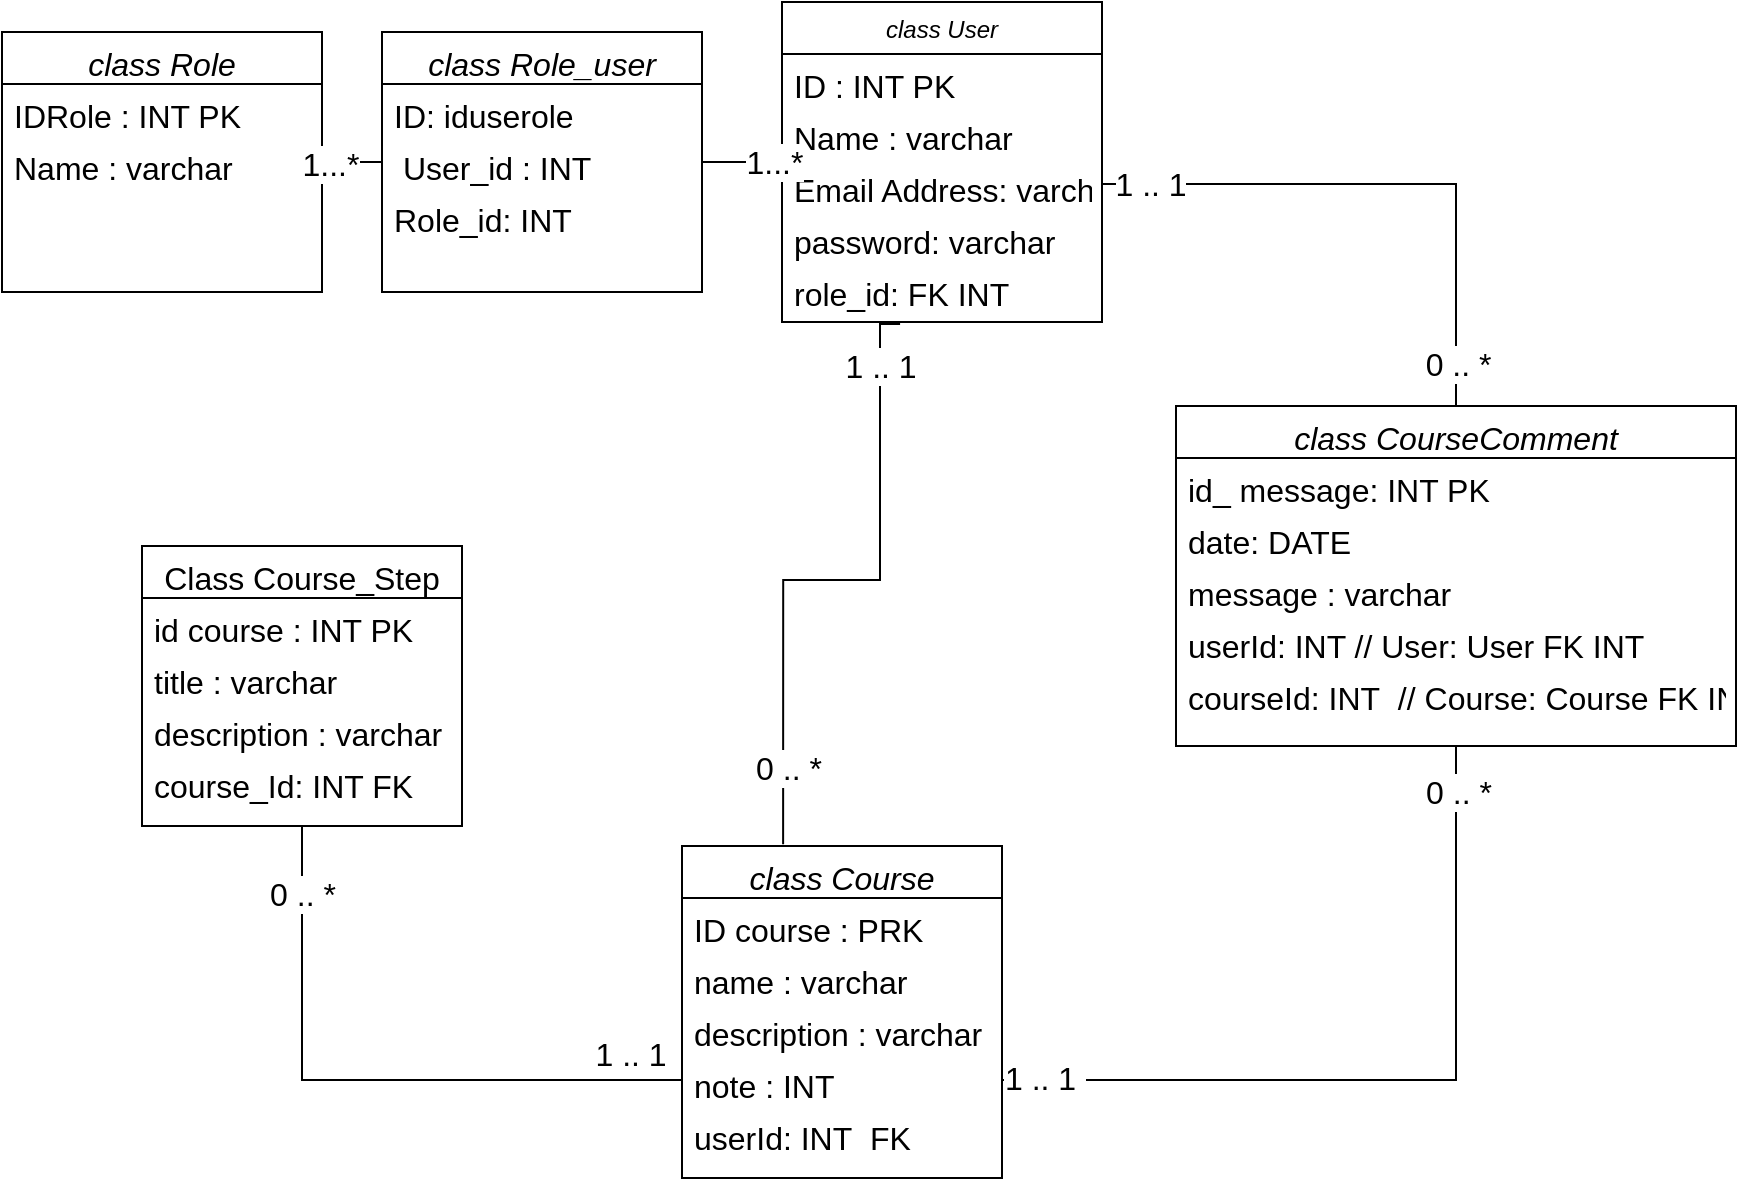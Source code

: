 <mxfile version="14.9.6" type="device" pages="3"><diagram id="C5RBs43oDa-KdzZeNtuy" name="Page-1"><mxGraphModel dx="1773" dy="725" grid="1" gridSize="10" guides="1" tooltips="1" connect="1" arrows="1" fold="1" page="1" pageScale="1" pageWidth="827" pageHeight="1169" math="0" shadow="0"><root><mxCell id="WIyWlLk6GJQsqaUBKTNV-0"/><mxCell id="WIyWlLk6GJQsqaUBKTNV-1" parent="WIyWlLk6GJQsqaUBKTNV-0"/><mxCell id="FcLEJP8AU1w9yiiZ9Jej-0" value="class User" style="swimlane;fontStyle=2;align=center;verticalAlign=top;childLayout=stackLayout;horizontal=1;startSize=26;horizontalStack=0;resizeParent=1;resizeLast=0;collapsible=1;marginBottom=0;rounded=0;shadow=0;strokeWidth=1;" parent="WIyWlLk6GJQsqaUBKTNV-1" vertex="1"><mxGeometry x="350" y="8" width="160" height="160" as="geometry"><mxRectangle x="230" y="20" width="160" height="26" as="alternateBounds"/></mxGeometry></mxCell><mxCell id="FcLEJP8AU1w9yiiZ9Jej-1" value="ID : INT PK" style="text;align=left;verticalAlign=top;spacingLeft=4;spacingRight=4;overflow=hidden;rotatable=0;points=[[0,0.5],[1,0.5]];portConstraint=eastwest;fontSize=16;" parent="FcLEJP8AU1w9yiiZ9Jej-0" vertex="1"><mxGeometry y="26" width="160" height="26" as="geometry"/></mxCell><mxCell id="FcLEJP8AU1w9yiiZ9Jej-2" value="Name : varchar" style="text;align=left;verticalAlign=top;spacingLeft=4;spacingRight=4;overflow=hidden;rotatable=0;points=[[0,0.5],[1,0.5]];portConstraint=eastwest;fontSize=16;" parent="FcLEJP8AU1w9yiiZ9Jej-0" vertex="1"><mxGeometry y="52" width="160" height="26" as="geometry"/></mxCell><mxCell id="FcLEJP8AU1w9yiiZ9Jej-3" value="Email Address: varchar" style="text;align=left;verticalAlign=top;spacingLeft=4;spacingRight=4;overflow=hidden;rotatable=0;points=[[0,0.5],[1,0.5]];portConstraint=eastwest;rounded=0;shadow=0;html=0;fontSize=16;" parent="FcLEJP8AU1w9yiiZ9Jej-0" vertex="1"><mxGeometry y="78" width="160" height="26" as="geometry"/></mxCell><mxCell id="FcLEJP8AU1w9yiiZ9Jej-4" value="password: varchar" style="text;align=left;verticalAlign=top;spacingLeft=4;spacingRight=4;overflow=hidden;rotatable=0;points=[[0,0.5],[1,0.5]];portConstraint=eastwest;rounded=0;shadow=0;html=0;fontSize=16;" parent="FcLEJP8AU1w9yiiZ9Jej-0" vertex="1"><mxGeometry y="104" width="160" height="26" as="geometry"/></mxCell><mxCell id="AuFMg980rb14vYSor8qA-10" value="role_id: FK INT" style="text;align=left;verticalAlign=top;spacingLeft=4;spacingRight=4;overflow=hidden;rotatable=0;points=[[0,0.5],[1,0.5]];portConstraint=eastwest;rounded=0;shadow=0;html=0;fontSize=16;" parent="FcLEJP8AU1w9yiiZ9Jej-0" vertex="1"><mxGeometry y="130" width="160" height="26" as="geometry"/></mxCell><mxCell id="FcLEJP8AU1w9yiiZ9Jej-14" value="class Course" style="swimlane;fontStyle=2;align=center;verticalAlign=top;childLayout=stackLayout;horizontal=1;startSize=26;horizontalStack=0;resizeParent=1;resizeLast=0;collapsible=1;marginBottom=0;rounded=0;shadow=0;strokeWidth=1;fontSize=16;" parent="WIyWlLk6GJQsqaUBKTNV-1" vertex="1"><mxGeometry x="300" y="430" width="160" height="166" as="geometry"><mxRectangle x="230" y="140" width="160" height="26" as="alternateBounds"/></mxGeometry></mxCell><mxCell id="FcLEJP8AU1w9yiiZ9Jej-15" value="ID course : PRK" style="text;align=left;verticalAlign=top;spacingLeft=4;spacingRight=4;overflow=hidden;rotatable=0;points=[[0,0.5],[1,0.5]];portConstraint=eastwest;fontSize=16;" parent="FcLEJP8AU1w9yiiZ9Jej-14" vertex="1"><mxGeometry y="26" width="160" height="26" as="geometry"/></mxCell><mxCell id="FcLEJP8AU1w9yiiZ9Jej-16" value="name : varchar" style="text;align=left;verticalAlign=top;spacingLeft=4;spacingRight=4;overflow=hidden;rotatable=0;points=[[0,0.5],[1,0.5]];portConstraint=eastwest;rounded=0;shadow=0;html=0;fontSize=16;" parent="FcLEJP8AU1w9yiiZ9Jej-14" vertex="1"><mxGeometry y="52" width="160" height="26" as="geometry"/></mxCell><mxCell id="FcLEJP8AU1w9yiiZ9Jej-17" value="description : varchar" style="text;align=left;verticalAlign=top;spacingLeft=4;spacingRight=4;overflow=hidden;rotatable=0;points=[[0,0.5],[1,0.5]];portConstraint=eastwest;rounded=0;shadow=0;html=0;fontSize=16;" parent="FcLEJP8AU1w9yiiZ9Jej-14" vertex="1"><mxGeometry y="78" width="160" height="26" as="geometry"/></mxCell><mxCell id="FcLEJP8AU1w9yiiZ9Jej-18" value="note : INT" style="text;align=left;verticalAlign=top;spacingLeft=4;spacingRight=4;overflow=hidden;rotatable=0;points=[[0,0.5],[1,0.5]];portConstraint=eastwest;rounded=0;shadow=0;html=0;fontSize=16;" parent="FcLEJP8AU1w9yiiZ9Jej-14" vertex="1"><mxGeometry y="104" width="160" height="26" as="geometry"/></mxCell><mxCell id="FcLEJP8AU1w9yiiZ9Jej-19" value="userId: INT  FK" style="text;align=left;verticalAlign=top;spacingLeft=4;spacingRight=4;overflow=hidden;rotatable=0;points=[[0,0.5],[1,0.5]];portConstraint=eastwest;rounded=0;shadow=0;html=0;fontSize=16;" parent="FcLEJP8AU1w9yiiZ9Jej-14" vertex="1"><mxGeometry y="130" width="160" height="26" as="geometry"/></mxCell><mxCell id="FcLEJP8AU1w9yiiZ9Jej-103" style="edgeStyle=orthogonalEdgeStyle;rounded=0;orthogonalLoop=1;jettySize=auto;html=1;entryX=1;entryY=0.5;entryDx=0;entryDy=0;endArrow=none;endFill=0;fontSize=16;" parent="WIyWlLk6GJQsqaUBKTNV-1" source="FcLEJP8AU1w9yiiZ9Jej-25" target="FcLEJP8AU1w9yiiZ9Jej-18" edge="1"><mxGeometry relative="1" as="geometry"/></mxCell><mxCell id="FcLEJP8AU1w9yiiZ9Jej-107" value="0 .. *" style="edgeLabel;html=1;align=center;verticalAlign=middle;resizable=0;points=[];fontSize=16;" parent="FcLEJP8AU1w9yiiZ9Jej-103" vertex="1" connectable="0"><mxGeometry x="-0.885" y="1" relative="1" as="geometry"><mxPoint as="offset"/></mxGeometry></mxCell><mxCell id="FcLEJP8AU1w9yiiZ9Jej-108" value="1 .. 1&amp;nbsp;" style="edgeLabel;html=1;align=center;verticalAlign=middle;resizable=0;points=[];fontSize=16;" parent="FcLEJP8AU1w9yiiZ9Jej-103" vertex="1" connectable="0"><mxGeometry x="0.894" y="-1" relative="1" as="geometry"><mxPoint as="offset"/></mxGeometry></mxCell><mxCell id="FcLEJP8AU1w9yiiZ9Jej-25" value="class CourseComment" style="swimlane;fontStyle=2;align=center;verticalAlign=top;childLayout=stackLayout;horizontal=1;startSize=26;horizontalStack=0;resizeParent=1;resizeLast=0;collapsible=1;marginBottom=0;rounded=0;shadow=0;strokeWidth=1;fontSize=16;" parent="WIyWlLk6GJQsqaUBKTNV-1" vertex="1"><mxGeometry x="547" y="210" width="280" height="170" as="geometry"><mxRectangle x="480" y="114" width="160" height="26" as="alternateBounds"/></mxGeometry></mxCell><mxCell id="FcLEJP8AU1w9yiiZ9Jej-26" value="id_ message: INT PK" style="text;align=left;verticalAlign=top;spacingLeft=4;spacingRight=4;overflow=hidden;rotatable=0;points=[[0,0.5],[1,0.5]];portConstraint=eastwest;fontSize=16;" parent="FcLEJP8AU1w9yiiZ9Jej-25" vertex="1"><mxGeometry y="26" width="280" height="26" as="geometry"/></mxCell><mxCell id="FcLEJP8AU1w9yiiZ9Jej-27" value="date: DATE" style="text;align=left;verticalAlign=top;spacingLeft=4;spacingRight=4;overflow=hidden;rotatable=0;points=[[0,0.5],[1,0.5]];portConstraint=eastwest;rounded=0;shadow=0;html=0;fontSize=16;" parent="FcLEJP8AU1w9yiiZ9Jej-25" vertex="1"><mxGeometry y="52" width="280" height="26" as="geometry"/></mxCell><mxCell id="FcLEJP8AU1w9yiiZ9Jej-28" value="message : varchar" style="text;align=left;verticalAlign=top;spacingLeft=4;spacingRight=4;overflow=hidden;rotatable=0;points=[[0,0.5],[1,0.5]];portConstraint=eastwest;rounded=0;shadow=0;html=0;fontSize=16;" parent="FcLEJP8AU1w9yiiZ9Jej-25" vertex="1"><mxGeometry y="78" width="280" height="26" as="geometry"/></mxCell><mxCell id="FcLEJP8AU1w9yiiZ9Jej-29" value="userId: INT // User: User FK INT" style="text;align=left;verticalAlign=top;spacingLeft=4;spacingRight=4;overflow=hidden;rotatable=0;points=[[0,0.5],[1,0.5]];portConstraint=eastwest;rounded=0;shadow=0;html=0;fontSize=16;" parent="FcLEJP8AU1w9yiiZ9Jej-25" vertex="1"><mxGeometry y="104" width="280" height="26" as="geometry"/></mxCell><mxCell id="FcLEJP8AU1w9yiiZ9Jej-30" value="courseId: INT  // Course: Course FK INT" style="text;align=left;verticalAlign=top;spacingLeft=4;spacingRight=4;overflow=hidden;rotatable=0;points=[[0,0.5],[1,0.5]];portConstraint=eastwest;rounded=0;shadow=0;html=0;fontSize=16;" parent="FcLEJP8AU1w9yiiZ9Jej-25" vertex="1"><mxGeometry y="130" width="280" height="26" as="geometry"/></mxCell><mxCell id="FcLEJP8AU1w9yiiZ9Jej-92" style="edgeStyle=orthogonalEdgeStyle;rounded=0;orthogonalLoop=1;jettySize=auto;html=1;endArrow=none;endFill=0;fontSize=16;" parent="WIyWlLk6GJQsqaUBKTNV-1" source="FcLEJP8AU1w9yiiZ9Jej-34" target="FcLEJP8AU1w9yiiZ9Jej-18" edge="1"><mxGeometry relative="1" as="geometry"/></mxCell><mxCell id="FcLEJP8AU1w9yiiZ9Jej-93" value="1 .. 1" style="edgeLabel;html=1;align=center;verticalAlign=middle;resizable=0;points=[];fontSize=16;" parent="FcLEJP8AU1w9yiiZ9Jej-92" vertex="1" connectable="0"><mxGeometry x="0.833" y="2" relative="1" as="geometry"><mxPoint y="-11" as="offset"/></mxGeometry></mxCell><mxCell id="FcLEJP8AU1w9yiiZ9Jej-94" value="0 .. *" style="edgeLabel;html=1;align=center;verticalAlign=middle;resizable=0;points=[];fontSize=16;" parent="FcLEJP8AU1w9yiiZ9Jej-92" vertex="1" connectable="0"><mxGeometry x="-0.565" relative="1" as="geometry"><mxPoint y="-35" as="offset"/></mxGeometry></mxCell><mxCell id="FcLEJP8AU1w9yiiZ9Jej-34" value="Class Course_Step" style="swimlane;fontStyle=0;align=center;verticalAlign=top;childLayout=stackLayout;horizontal=1;startSize=26;horizontalStack=0;resizeParent=1;resizeLast=0;collapsible=1;marginBottom=0;rounded=0;shadow=0;strokeWidth=1;fontSize=16;" parent="WIyWlLk6GJQsqaUBKTNV-1" vertex="1"><mxGeometry x="30" y="280" width="160" height="140" as="geometry"><mxRectangle x="40" y="140" width="170" height="26" as="alternateBounds"/></mxGeometry></mxCell><mxCell id="FcLEJP8AU1w9yiiZ9Jej-35" value="id course : INT PK" style="text;align=left;verticalAlign=top;spacingLeft=4;spacingRight=4;overflow=hidden;rotatable=0;points=[[0,0.5],[1,0.5]];portConstraint=eastwest;fontSize=16;" parent="FcLEJP8AU1w9yiiZ9Jej-34" vertex="1"><mxGeometry y="26" width="160" height="26" as="geometry"/></mxCell><mxCell id="FcLEJP8AU1w9yiiZ9Jej-36" value="title : varchar" style="text;align=left;verticalAlign=top;spacingLeft=4;spacingRight=4;overflow=hidden;rotatable=0;points=[[0,0.5],[1,0.5]];portConstraint=eastwest;fontSize=16;" parent="FcLEJP8AU1w9yiiZ9Jej-34" vertex="1"><mxGeometry y="52" width="160" height="26" as="geometry"/></mxCell><mxCell id="FcLEJP8AU1w9yiiZ9Jej-37" value="description : varchar" style="text;align=left;verticalAlign=top;spacingLeft=4;spacingRight=4;overflow=hidden;rotatable=0;points=[[0,0.5],[1,0.5]];portConstraint=eastwest;fontSize=16;" parent="FcLEJP8AU1w9yiiZ9Jej-34" vertex="1"><mxGeometry y="78" width="160" height="26" as="geometry"/></mxCell><mxCell id="FcLEJP8AU1w9yiiZ9Jej-38" value="course_Id: INT FK" style="text;align=left;verticalAlign=top;spacingLeft=4;spacingRight=4;overflow=hidden;rotatable=0;points=[[0,0.5],[1,0.5]];portConstraint=eastwest;fontSize=16;" parent="FcLEJP8AU1w9yiiZ9Jej-34" vertex="1"><mxGeometry y="104" width="160" height="26" as="geometry"/></mxCell><mxCell id="FcLEJP8AU1w9yiiZ9Jej-98" style="edgeStyle=orthogonalEdgeStyle;rounded=0;orthogonalLoop=1;jettySize=auto;html=1;entryX=0.316;entryY=-0.005;entryDx=0;entryDy=0;entryPerimeter=0;endArrow=none;endFill=0;fontSize=16;exitX=0.369;exitY=1.192;exitDx=0;exitDy=0;exitPerimeter=0;" parent="WIyWlLk6GJQsqaUBKTNV-1" target="FcLEJP8AU1w9yiiZ9Jej-14" edge="1" source="AuFMg980rb14vYSor8qA-10"><mxGeometry relative="1" as="geometry"><mxPoint x="351" y="180" as="sourcePoint"/><Array as="points"><mxPoint x="399" y="297"/><mxPoint x="351" y="297"/></Array></mxGeometry></mxCell><mxCell id="FcLEJP8AU1w9yiiZ9Jej-99" value="0 .. *" style="edgeLabel;html=1;align=center;verticalAlign=middle;resizable=0;points=[];fontSize=16;" parent="FcLEJP8AU1w9yiiZ9Jej-98" vertex="1" connectable="0"><mxGeometry x="0.757" y="2" relative="1" as="geometry"><mxPoint as="offset"/></mxGeometry></mxCell><mxCell id="FcLEJP8AU1w9yiiZ9Jej-100" value="1 .. 1" style="edgeLabel;html=1;align=center;verticalAlign=middle;resizable=0;points=[];fontSize=16;" parent="FcLEJP8AU1w9yiiZ9Jej-98" vertex="1" connectable="0"><mxGeometry x="-0.804" relative="1" as="geometry"><mxPoint as="offset"/></mxGeometry></mxCell><mxCell id="FcLEJP8AU1w9yiiZ9Jej-102" style="edgeStyle=orthogonalEdgeStyle;rounded=0;orthogonalLoop=1;jettySize=auto;html=1;entryX=0.5;entryY=0;entryDx=0;entryDy=0;endArrow=none;endFill=0;fontSize=16;" parent="WIyWlLk6GJQsqaUBKTNV-1" source="FcLEJP8AU1w9yiiZ9Jej-3" target="FcLEJP8AU1w9yiiZ9Jej-25" edge="1"><mxGeometry relative="1" as="geometry"/></mxCell><mxCell id="FcLEJP8AU1w9yiiZ9Jej-105" value="0 .. *&amp;nbsp;" style="edgeLabel;html=1;align=center;verticalAlign=middle;resizable=0;points=[];fontSize=16;" parent="FcLEJP8AU1w9yiiZ9Jej-102" vertex="1" connectable="0"><mxGeometry x="0.855" y="3" relative="1" as="geometry"><mxPoint as="offset"/></mxGeometry></mxCell><mxCell id="FcLEJP8AU1w9yiiZ9Jej-106" value="1 .. 1" style="edgeLabel;html=1;align=center;verticalAlign=middle;resizable=0;points=[];fontSize=16;" parent="FcLEJP8AU1w9yiiZ9Jej-102" vertex="1" connectable="0"><mxGeometry x="-0.833" relative="1" as="geometry"><mxPoint as="offset"/></mxGeometry></mxCell><mxCell id="AuFMg980rb14vYSor8qA-0" value="class Role" style="swimlane;fontStyle=2;align=center;verticalAlign=top;childLayout=stackLayout;horizontal=1;startSize=26;horizontalStack=0;resizeParent=1;resizeLast=0;collapsible=1;marginBottom=0;rounded=0;shadow=0;strokeWidth=1;fontSize=16;" parent="WIyWlLk6GJQsqaUBKTNV-1" vertex="1"><mxGeometry x="-40" y="23" width="160" height="130" as="geometry"><mxRectangle x="230" y="20" width="160" height="26" as="alternateBounds"/></mxGeometry></mxCell><mxCell id="AuFMg980rb14vYSor8qA-1" value="IDRole : INT PK" style="text;align=left;verticalAlign=top;spacingLeft=4;spacingRight=4;overflow=hidden;rotatable=0;points=[[0,0.5],[1,0.5]];portConstraint=eastwest;fontSize=16;" parent="AuFMg980rb14vYSor8qA-0" vertex="1"><mxGeometry y="26" width="160" height="26" as="geometry"/></mxCell><mxCell id="AuFMg980rb14vYSor8qA-2" value="Name : varchar" style="text;align=left;verticalAlign=top;spacingLeft=4;spacingRight=4;overflow=hidden;rotatable=0;points=[[0,0.5],[1,0.5]];portConstraint=eastwest;fontSize=16;" parent="AuFMg980rb14vYSor8qA-0" vertex="1"><mxGeometry y="52" width="160" height="26" as="geometry"/></mxCell><mxCell id="AuFMg980rb14vYSor8qA-6" style="edgeStyle=orthogonalEdgeStyle;rounded=0;orthogonalLoop=1;jettySize=auto;html=1;endArrow=none;endFill=0;fontSize=16;startArrow=none;" parent="WIyWlLk6GJQsqaUBKTNV-1" source="TrhzUsFclsj8kKJsgV1n-7" target="FcLEJP8AU1w9yiiZ9Jej-0" edge="1"><mxGeometry relative="1" as="geometry"/></mxCell><mxCell id="AuFMg980rb14vYSor8qA-8" value="1...*" style="edgeLabel;html=1;align=center;verticalAlign=middle;resizable=0;points=[];fontSize=16;" parent="AuFMg980rb14vYSor8qA-6" vertex="1" connectable="0"><mxGeometry x="0.789" relative="1" as="geometry"><mxPoint as="offset"/></mxGeometry></mxCell><mxCell id="TrhzUsFclsj8kKJsgV1n-7" value="class Role_user" style="swimlane;fontStyle=2;align=center;verticalAlign=top;childLayout=stackLayout;horizontal=1;startSize=26;horizontalStack=0;resizeParent=1;resizeLast=0;collapsible=1;marginBottom=0;rounded=0;shadow=0;strokeWidth=1;fontSize=16;" vertex="1" parent="WIyWlLk6GJQsqaUBKTNV-1"><mxGeometry x="150" y="23" width="160" height="130" as="geometry"><mxRectangle x="230" y="20" width="160" height="26" as="alternateBounds"/></mxGeometry></mxCell><mxCell id="TrhzUsFclsj8kKJsgV1n-8" value="ID: iduserole" style="text;align=left;verticalAlign=top;spacingLeft=4;spacingRight=4;overflow=hidden;rotatable=0;points=[[0,0.5],[1,0.5]];portConstraint=eastwest;fontSize=16;" vertex="1" parent="TrhzUsFclsj8kKJsgV1n-7"><mxGeometry y="26" width="160" height="26" as="geometry"/></mxCell><mxCell id="TrhzUsFclsj8kKJsgV1n-9" value=" User_id : INT" style="text;align=left;verticalAlign=top;spacingLeft=4;spacingRight=4;overflow=hidden;rotatable=0;points=[[0,0.5],[1,0.5]];portConstraint=eastwest;fontSize=16;" vertex="1" parent="TrhzUsFclsj8kKJsgV1n-7"><mxGeometry y="52" width="160" height="26" as="geometry"/></mxCell><mxCell id="TrhzUsFclsj8kKJsgV1n-15" value="Role_id: INT" style="text;align=left;verticalAlign=top;spacingLeft=4;spacingRight=4;overflow=hidden;rotatable=0;points=[[0,0.5],[1,0.5]];portConstraint=eastwest;fontSize=16;" vertex="1" parent="TrhzUsFclsj8kKJsgV1n-7"><mxGeometry y="78" width="160" height="26" as="geometry"/></mxCell><mxCell id="TrhzUsFclsj8kKJsgV1n-10" value="" style="edgeStyle=orthogonalEdgeStyle;rounded=0;orthogonalLoop=1;jettySize=auto;html=1;endArrow=none;endFill=0;fontSize=16;" edge="1" parent="WIyWlLk6GJQsqaUBKTNV-1" source="AuFMg980rb14vYSor8qA-2" target="TrhzUsFclsj8kKJsgV1n-7"><mxGeometry relative="1" as="geometry"><mxPoint x="130" y="155" as="sourcePoint"/><mxPoint x="350" y="88" as="targetPoint"/></mxGeometry></mxCell><mxCell id="TrhzUsFclsj8kKJsgV1n-11" value="1...*" style="edgeLabel;html=1;align=center;verticalAlign=middle;resizable=0;points=[];fontSize=16;" vertex="1" connectable="0" parent="TrhzUsFclsj8kKJsgV1n-10"><mxGeometry x="-0.868" y="-1" relative="1" as="geometry"><mxPoint as="offset"/></mxGeometry></mxCell></root></mxGraphModel></diagram><diagram id="5RlmnDWkPey_cwi4XQJu" name="Page-2"><mxGraphModel dx="889" dy="672" grid="1" gridSize="10" guides="1" tooltips="1" connect="1" arrows="1" fold="1" page="1" pageScale="1" pageWidth="827" pageHeight="1169" math="0" shadow="0"><root><mxCell id="_djsqt03WbpICZderZeI-0"/><mxCell id="_djsqt03WbpICZderZeI-1" parent="_djsqt03WbpICZderZeI-0"/><mxCell id="HTob6B8DQR0Rvajyl80q-79" value="" style="rounded=0;whiteSpace=wrap;html=1;labelBackgroundColor=none;fontSize=15;strokeColor=#10739e;opacity=30;fillColor=#3399FF;" parent="_djsqt03WbpICZderZeI-1" vertex="1"><mxGeometry x="240" y="163.97" width="480" height="155" as="geometry"/></mxCell><mxCell id="HTob6B8DQR0Rvajyl80q-84" value="" style="rounded=0;whiteSpace=wrap;html=1;labelBackgroundColor=none;fontSize=20;strokeColor=#0e8088;fillColor=#b0e3e6;opacity=20;align=left;" parent="_djsqt03WbpICZderZeI-1" vertex="1"><mxGeometry x="120" y="80" width="680" height="480" as="geometry"/></mxCell><mxCell id="HTob6B8DQR0Rvajyl80q-74" style="edgeStyle=orthogonalEdgeStyle;rounded=0;orthogonalLoop=1;jettySize=auto;html=1;fontSize=15;fontColor=none;endArrow=classic;endFill=1;strokeColor=#007FFF;" parent="_djsqt03WbpICZderZeI-1" source="_djsqt03WbpICZderZeI-2" edge="1"><mxGeometry relative="1" as="geometry"><mxPoint x="320" y="195" as="targetPoint"/></mxGeometry></mxCell><mxCell id="_djsqt03WbpICZderZeI-2" value="" style="verticalLabelPosition=bottom;html=1;verticalAlign=top;align=center;strokeColor=none;fillColor=#00BEF2;shape=mxgraph.azure.database;fontSize=15;" parent="_djsqt03WbpICZderZeI-1" vertex="1"><mxGeometry x="630" y="170" width="37.5" height="50" as="geometry"/></mxCell><mxCell id="HTob6B8DQR0Rvajyl80q-56" style="edgeStyle=orthogonalEdgeStyle;rounded=0;orthogonalLoop=1;jettySize=auto;html=1;entryX=-0.053;entryY=0.7;entryDx=0;entryDy=0;entryPerimeter=0;fontSize=15;fontColor=none;endArrow=classic;endFill=1;strokeColor=#007FFF;" parent="_djsqt03WbpICZderZeI-1" source="_djsqt03WbpICZderZeI-3" target="_djsqt03WbpICZderZeI-2" edge="1"><mxGeometry relative="1" as="geometry"/></mxCell><mxCell id="_djsqt03WbpICZderZeI-3" value="" style="aspect=fixed;html=1;points=[];align=center;image;fontSize=15;image=img/lib/azure2/iot/Function_Apps.svg;labelBackgroundColor=none;" parent="_djsqt03WbpICZderZeI-1" vertex="1"><mxGeometry x="255.84" y="180" width="58.33" height="51.47" as="geometry"/></mxCell><mxCell id="_djsqt03WbpICZderZeI-4" value="Function app(back)" style="text;html=1;align=center;verticalAlign=middle;resizable=0;points=[];autosize=1;strokeColor=none;fontSize=15;" parent="_djsqt03WbpICZderZeI-1" vertex="1"><mxGeometry x="230" y="231.47" width="140" height="20" as="geometry"/></mxCell><mxCell id="HTob6B8DQR0Rvajyl80q-76" style="edgeStyle=orthogonalEdgeStyle;rounded=0;orthogonalLoop=1;jettySize=auto;html=1;fontSize=15;fontColor=none;endArrow=classic;endFill=1;strokeColor=#007FFF;" parent="_djsqt03WbpICZderZeI-1" source="uXmewzkQZguiKV2-EA7y-0" edge="1"><mxGeometry relative="1" as="geometry"><mxPoint x="640" y="400" as="targetPoint"/><Array as="points"><mxPoint x="630" y="400"/></Array></mxGeometry></mxCell><mxCell id="uXmewzkQZguiKV2-EA7y-0" value="" style="aspect=fixed;html=1;points=[];align=center;image;fontSize=15;image=img/lib/azure2/networking/CDN_Profiles.svg;" parent="_djsqt03WbpICZderZeI-1" vertex="1"><mxGeometry x="255.84" y="390" width="68" height="40" as="geometry"/></mxCell><mxCell id="uXmewzkQZguiKV2-EA7y-7" value="&lt;span style=&quot;font-size: 15px;&quot;&gt;web Browser&lt;/span&gt;" style="text;html=1;align=center;verticalAlign=middle;resizable=0;points=[];autosize=1;strokeColor=none;fontSize=15;" parent="_djsqt03WbpICZderZeI-1" vertex="1"><mxGeometry x="11.0" y="330" width="100" height="20" as="geometry"/></mxCell><mxCell id="HTob6B8DQR0Rvajyl80q-81" style="edgeStyle=orthogonalEdgeStyle;rounded=0;orthogonalLoop=1;jettySize=auto;html=1;fontSize=15;fontColor=none;endArrow=classic;endFill=1;strokeColor=#007FFF;" parent="_djsqt03WbpICZderZeI-1" source="uXmewzkQZguiKV2-EA7y-11" edge="1"><mxGeometry relative="1" as="geometry"><mxPoint x="330" y="412.5" as="targetPoint"/></mxGeometry></mxCell><mxCell id="uXmewzkQZguiKV2-EA7y-11" value="" style="verticalLabelPosition=bottom;html=1;verticalAlign=top;align=center;strokeColor=none;fillColor=#00BEF2;shape=mxgraph.azure.storage_blob;fontSize=15;" parent="_djsqt03WbpICZderZeI-1" vertex="1"><mxGeometry x="640" y="390" width="50" height="45" as="geometry"/></mxCell><mxCell id="uXmewzkQZguiKV2-EA7y-12" value="&lt;font style=&quot;font-size: 15px;&quot;&gt;Blob Storage&lt;/font&gt;" style="text;html=1;align=center;verticalAlign=middle;resizable=0;points=[];autosize=1;strokeColor=none;fontSize=15;rotation=0;" parent="_djsqt03WbpICZderZeI-1" vertex="1"><mxGeometry x="608.75" y="450" width="100" height="20" as="geometry"/></mxCell><mxCell id="HTob6B8DQR0Rvajyl80q-1" value="Serverless&lt;br style=&quot;font-size: 22px;&quot;&gt;" style="text;html=1;align=center;verticalAlign=middle;resizable=0;points=[];autosize=1;strokeColor=none;fontSize=22;" parent="_djsqt03WbpICZderZeI-1" vertex="1"><mxGeometry x="390" y="30" width="120" height="30" as="geometry"/></mxCell><mxCell id="HTob6B8DQR0Rvajyl80q-73" style="edgeStyle=orthogonalEdgeStyle;rounded=0;orthogonalLoop=1;jettySize=auto;html=1;entryX=0;entryY=0.5;entryDx=0;entryDy=0;entryPerimeter=0;fontSize=15;fontColor=none;endArrow=classic;endFill=1;strokeColor=#007FFF;" parent="_djsqt03WbpICZderZeI-1" source="HTob6B8DQR0Rvajyl80q-3" target="HTob6B8DQR0Rvajyl80q-25" edge="1"><mxGeometry relative="1" as="geometry"/></mxCell><mxCell id="HTob6B8DQR0Rvajyl80q-3" value="" style="aspect=fixed;html=1;points=[];align=center;image;fontSize=12;image=img/lib/mscae/App_Service_IPAddress.svg;" parent="_djsqt03WbpICZderZeI-1" vertex="1"><mxGeometry x="31.24" y="270" width="59.52" height="50" as="geometry"/></mxCell><mxCell id="HTob6B8DQR0Rvajyl80q-23" value="Index.html" style="text;html=1;align=center;verticalAlign=middle;resizable=0;points=[];autosize=1;strokeColor=none;fontSize=15;" parent="_djsqt03WbpICZderZeI-1" vertex="1"><mxGeometry x="618.75" y="470" width="80" height="20" as="geometry"/></mxCell><mxCell id="HTob6B8DQR0Rvajyl80q-24" value="Api" style="text;html=1;align=center;verticalAlign=middle;resizable=0;points=[];autosize=1;strokeColor=none;fontSize=18;" parent="_djsqt03WbpICZderZeI-1" vertex="1"><mxGeometry x="265" y="251.47" width="40" height="30" as="geometry"/></mxCell><mxCell id="HTob6B8DQR0Rvajyl80q-66" style="edgeStyle=orthogonalEdgeStyle;rounded=0;orthogonalLoop=1;jettySize=auto;html=1;entryX=0.003;entryY=0.389;entryDx=0;entryDy=0;entryPerimeter=0;fontSize=15;fontColor=none;endArrow=classic;endFill=1;strokeColor=#007FFF;" parent="_djsqt03WbpICZderZeI-1" source="HTob6B8DQR0Rvajyl80q-25" target="_djsqt03WbpICZderZeI-3" edge="1"><mxGeometry relative="1" as="geometry"/></mxCell><mxCell id="HTob6B8DQR0Rvajyl80q-68" style="edgeStyle=orthogonalEdgeStyle;rounded=0;orthogonalLoop=1;jettySize=auto;html=1;entryX=0;entryY=0.825;entryDx=0;entryDy=0;entryPerimeter=0;fontSize=15;fontColor=none;endArrow=classic;endFill=1;strokeColor=#007FFF;" parent="_djsqt03WbpICZderZeI-1" source="HTob6B8DQR0Rvajyl80q-25" target="uXmewzkQZguiKV2-EA7y-0" edge="1"><mxGeometry relative="1" as="geometry"/></mxCell><mxCell id="HTob6B8DQR0Rvajyl80q-25" value="" style="aspect=fixed;html=1;points=[];align=center;image;fontSize=12;image=img/lib/mscae/Application_Gateway.svg;" parent="_djsqt03WbpICZderZeI-1" vertex="1"><mxGeometry x="165" y="270" width="50" height="50" as="geometry"/></mxCell><mxCell id="HTob6B8DQR0Rvajyl80q-28" value="Application Gateway" style="text;html=1;align=center;verticalAlign=middle;resizable=0;points=[];autosize=1;strokeColor=none;fontSize=15;" parent="_djsqt03WbpICZderZeI-1" vertex="1"><mxGeometry x="115" y="330" width="150" height="20" as="geometry"/></mxCell><mxCell id="HTob6B8DQR0Rvajyl80q-55" value="Cosmos DB" style="text;html=1;align=center;verticalAlign=middle;resizable=0;points=[];autosize=1;strokeColor=none;fontSize=15;fontColor=none;" parent="_djsqt03WbpICZderZeI-1" vertex="1"><mxGeometry x="598.75" y="240" width="100" height="20" as="geometry"/></mxCell><mxCell id="HTob6B8DQR0Rvajyl80q-69" value="CDN" style="text;html=1;align=center;verticalAlign=middle;resizable=0;points=[];autosize=1;strokeColor=none;fontSize=15;fontColor=none;" parent="_djsqt03WbpICZderZeI-1" vertex="1"><mxGeometry x="265" y="430" width="50" height="20" as="geometry"/></mxCell><mxCell id="HTob6B8DQR0Rvajyl80q-80" value="Back-end&amp;nbsp;" style="text;html=1;align=center;verticalAlign=middle;resizable=0;points=[];autosize=1;strokeColor=none;fontSize=20;fontColor=none;" parent="_djsqt03WbpICZderZeI-1" vertex="1"><mxGeometry x="420" y="115" width="110" height="30" as="geometry"/></mxCell><mxCell id="HTob6B8DQR0Rvajyl80q-82" value="" style="rounded=0;whiteSpace=wrap;html=1;labelBackgroundColor=none;fontSize=15;fontColor=none;strokeColor=#66B2FF;fillColor=#3399FF;gradientColor=none;opacity=30;" parent="_djsqt03WbpICZderZeI-1" vertex="1"><mxGeometry x="240" y="380" width="480" height="150" as="geometry"/></mxCell><mxCell id="HTob6B8DQR0Rvajyl80q-83" value="Front-End" style="text;html=1;align=center;verticalAlign=middle;resizable=0;points=[];autosize=1;strokeColor=none;fontSize=20;fontColor=none;" parent="_djsqt03WbpICZderZeI-1" vertex="1"><mxGeometry x="420" y="340" width="100" height="30" as="geometry"/></mxCell><mxCell id="HTob6B8DQR0Rvajyl80q-89" value="Ressource group" style="text;html=1;strokeColor=none;fillColor=none;align=center;verticalAlign=middle;whiteSpace=wrap;rounded=0;labelBackgroundColor=none;fontSize=20;fontColor=none;opacity=30;" parent="_djsqt03WbpICZderZeI-1" vertex="1"><mxGeometry x="135" y="95" width="170" height="20" as="geometry"/></mxCell></root></mxGraphModel></diagram><diagram id="bfl5OJqibCcMa_shWEft" name="Page-3"><mxGraphModel dx="889" dy="672" grid="1" gridSize="10" guides="1" tooltips="1" connect="1" arrows="1" fold="1" page="1" pageScale="1" pageWidth="827" pageHeight="1169" math="0" shadow="0"><root><mxCell id="PMPaE0nN2aAivLnC4egM-0"/><mxCell id="PMPaE0nN2aAivLnC4egM-1" parent="PMPaE0nN2aAivLnC4egM-0"/><mxCell id="KxWej1lw2AWhz7suuFiC-0" value="Server" style="text;html=1;align=center;verticalAlign=middle;resizable=0;points=[];autosize=1;strokeColor=none;fontSize=25;fontColor=none;" parent="PMPaE0nN2aAivLnC4egM-1" vertex="1"><mxGeometry x="355" y="50" width="90" height="40" as="geometry"/></mxCell><mxCell id="KxWej1lw2AWhz7suuFiC-28" style="edgeStyle=orthogonalEdgeStyle;rounded=0;orthogonalLoop=1;jettySize=auto;html=1;fontSize=15;fontColor=none;endArrow=classic;endFill=1;strokeColor=#007FFF;entryX=0.46;entryY=1.04;entryDx=0;entryDy=0;entryPerimeter=0;" parent="PMPaE0nN2aAivLnC4egM-1" source="KxWej1lw2AWhz7suuFiC-1" target="KxWej1lw2AWhz7suuFiC-2" edge="1"><mxGeometry relative="1" as="geometry"><mxPoint x="280" y="345" as="targetPoint"/></mxGeometry></mxCell><mxCell id="KxWej1lw2AWhz7suuFiC-29" style="edgeStyle=orthogonalEdgeStyle;rounded=0;orthogonalLoop=1;jettySize=auto;html=1;entryX=0.46;entryY=-0.04;entryDx=0;entryDy=0;entryPerimeter=0;fontSize=15;fontColor=none;endArrow=classic;endFill=1;strokeColor=#007FFF;" parent="PMPaE0nN2aAivLnC4egM-1" source="KxWej1lw2AWhz7suuFiC-1" target="KxWej1lw2AWhz7suuFiC-3" edge="1"><mxGeometry relative="1" as="geometry"/></mxCell><mxCell id="KxWej1lw2AWhz7suuFiC-1" value="" style="aspect=fixed;html=1;points=[];align=center;image;fontSize=12;image=img/lib/mscae/CustomDomain.svg;labelBackgroundColor=none;fontColor=none;strokeColor=#66B2FF;fillColor=#3399FF;gradientColor=none;" parent="PMPaE0nN2aAivLnC4egM-1" vertex="1"><mxGeometry x="30" y="320" width="59.52" height="50" as="geometry"/></mxCell><mxCell id="KxWej1lw2AWhz7suuFiC-32" style="edgeStyle=orthogonalEdgeStyle;rounded=0;orthogonalLoop=1;jettySize=auto;html=1;entryX=0;entryY=0.6;entryDx=0;entryDy=0;entryPerimeter=0;fontSize=15;fontColor=none;endArrow=classic;endFill=1;strokeColor=#007FFF;" parent="PMPaE0nN2aAivLnC4egM-1" source="KxWej1lw2AWhz7suuFiC-2" target="KxWej1lw2AWhz7suuFiC-18" edge="1"><mxGeometry relative="1" as="geometry"><Array as="points"><mxPoint x="360" y="195"/><mxPoint x="360" y="140"/></Array></mxGeometry></mxCell><mxCell id="KxWej1lw2AWhz7suuFiC-33" style="edgeStyle=orthogonalEdgeStyle;rounded=0;orthogonalLoop=1;jettySize=auto;html=1;entryX=-0.04;entryY=0.84;entryDx=0;entryDy=0;entryPerimeter=0;fontSize=15;fontColor=none;endArrow=classic;endFill=1;strokeColor=#007FFF;" parent="PMPaE0nN2aAivLnC4egM-1" source="KxWej1lw2AWhz7suuFiC-2" target="KxWej1lw2AWhz7suuFiC-21" edge="1"><mxGeometry relative="1" as="geometry"><Array as="points"><mxPoint x="360" y="195"/><mxPoint x="360" y="282"/></Array></mxGeometry></mxCell><mxCell id="KxWej1lw2AWhz7suuFiC-2" value="" style="aspect=fixed;html=1;points=[];align=center;image;fontSize=12;image=img/lib/mscae/Load_Balancer_feature.svg;labelBackgroundColor=none;fontColor=none;strokeColor=#66B2FF;fillColor=#3399FF;gradientColor=none;" parent="PMPaE0nN2aAivLnC4egM-1" vertex="1"><mxGeometry x="260" y="170" width="50" height="50" as="geometry"/></mxCell><mxCell id="KxWej1lw2AWhz7suuFiC-34" style="edgeStyle=orthogonalEdgeStyle;rounded=0;orthogonalLoop=1;jettySize=auto;html=1;entryX=-0.02;entryY=0.54;entryDx=0;entryDy=0;entryPerimeter=0;fontSize=15;fontColor=none;endArrow=classic;endFill=1;strokeColor=#007FFF;" parent="PMPaE0nN2aAivLnC4egM-1" source="KxWej1lw2AWhz7suuFiC-3" target="KxWej1lw2AWhz7suuFiC-19" edge="1"><mxGeometry relative="1" as="geometry"><Array as="points"><mxPoint x="360" y="475"/><mxPoint x="360" y="417"/></Array></mxGeometry></mxCell><mxCell id="KxWej1lw2AWhz7suuFiC-35" style="edgeStyle=orthogonalEdgeStyle;rounded=0;orthogonalLoop=1;jettySize=auto;html=1;entryX=0;entryY=0.68;entryDx=0;entryDy=0;entryPerimeter=0;fontSize=15;fontColor=none;endArrow=classic;endFill=1;strokeColor=#007FFF;" parent="PMPaE0nN2aAivLnC4egM-1" source="KxWej1lw2AWhz7suuFiC-3" target="KxWej1lw2AWhz7suuFiC-20" edge="1"><mxGeometry relative="1" as="geometry"><Array as="points"><mxPoint x="360" y="475"/><mxPoint x="360" y="544"/></Array></mxGeometry></mxCell><mxCell id="KxWej1lw2AWhz7suuFiC-3" value="" style="aspect=fixed;html=1;points=[];align=center;image;fontSize=12;image=img/lib/mscae/Load_Balancer_feature.svg;labelBackgroundColor=none;fontColor=none;strokeColor=#66B2FF;fillColor=#3399FF;gradientColor=none;" parent="PMPaE0nN2aAivLnC4egM-1" vertex="1"><mxGeometry x="260" y="450" width="50" height="50" as="geometry"/></mxCell><mxCell id="KxWej1lw2AWhz7suuFiC-10" value="&lt;span style=&quot;color: rgb(0 , 0 , 0) ; font-family: &amp;#34;helvetica&amp;#34; ; font-size: 15px ; font-style: normal ; font-weight: 400 ; letter-spacing: normal ; text-align: center ; text-indent: 0px ; text-transform: none ; word-spacing: 0px ; background-color: rgb(248 , 249 , 250) ; display: inline ; float: none&quot;&gt;VM React&lt;/span&gt;" style="text;whiteSpace=wrap;html=1;fontSize=25;fontColor=none;" parent="PMPaE0nN2aAivLnC4egM-1" vertex="1"><mxGeometry x="400" y="160" width="80" height="40" as="geometry"/></mxCell><mxCell id="KxWej1lw2AWhz7suuFiC-18" value="" style="aspect=fixed;html=1;points=[];align=center;image;fontSize=12;image=img/lib/mscae/VM_Scale_Set.svg;labelBackgroundColor=none;fontColor=none;strokeColor=#66B2FF;fillColor=#3399FF;gradientColor=none;" parent="PMPaE0nN2aAivLnC4egM-1" vertex="1"><mxGeometry x="400" y="110" width="50" height="50" as="geometry"/></mxCell><mxCell id="KxWej1lw2AWhz7suuFiC-41" style="edgeStyle=orthogonalEdgeStyle;rounded=0;orthogonalLoop=1;jettySize=auto;html=1;entryX=-0.104;entryY=0.391;entryDx=0;entryDy=0;entryPerimeter=0;fontSize=15;fontColor=none;endArrow=classic;endFill=1;strokeColor=#007FFF;" parent="PMPaE0nN2aAivLnC4egM-1" source="KxWej1lw2AWhz7suuFiC-19" target="KxWej1lw2AWhz7suuFiC-37" edge="1"><mxGeometry relative="1" as="geometry"/></mxCell><mxCell id="KxWej1lw2AWhz7suuFiC-19" value="" style="aspect=fixed;html=1;points=[];align=center;image;fontSize=12;image=img/lib/mscae/VM_Scale_Set.svg;labelBackgroundColor=none;fontColor=none;strokeColor=#66B2FF;fillColor=#3399FF;gradientColor=none;" parent="PMPaE0nN2aAivLnC4egM-1" vertex="1"><mxGeometry x="395" y="390" width="50" height="50" as="geometry"/></mxCell><mxCell id="KxWej1lw2AWhz7suuFiC-39" style="edgeStyle=orthogonalEdgeStyle;rounded=0;orthogonalLoop=1;jettySize=auto;html=1;entryX=-0.042;entryY=0.234;entryDx=0;entryDy=0;entryPerimeter=0;fontSize=15;fontColor=none;endArrow=classic;endFill=1;strokeColor=#007FFF;" parent="PMPaE0nN2aAivLnC4egM-1" source="KxWej1lw2AWhz7suuFiC-20" target="KxWej1lw2AWhz7suuFiC-38" edge="1"><mxGeometry relative="1" as="geometry"/></mxCell><mxCell id="KxWej1lw2AWhz7suuFiC-20" value="" style="aspect=fixed;html=1;points=[];align=center;image;fontSize=12;image=img/lib/mscae/VM_Scale_Set.svg;labelBackgroundColor=none;fontColor=none;strokeColor=#66B2FF;fillColor=#3399FF;gradientColor=none;" parent="PMPaE0nN2aAivLnC4egM-1" vertex="1"><mxGeometry x="395" y="510" width="50" height="50" as="geometry"/></mxCell><mxCell id="KxWej1lw2AWhz7suuFiC-21" value="" style="aspect=fixed;html=1;points=[];align=center;image;fontSize=12;image=img/lib/mscae/VM_Scale_Set.svg;labelBackgroundColor=none;fontColor=none;strokeColor=#66B2FF;fillColor=#3399FF;gradientColor=none;" parent="PMPaE0nN2aAivLnC4egM-1" vertex="1"><mxGeometry x="400" y="240" width="50" height="50" as="geometry"/></mxCell><mxCell id="KxWej1lw2AWhz7suuFiC-24" value="VM React" style="text;html=1;align=center;verticalAlign=middle;resizable=0;points=[];autosize=1;strokeColor=none;fontSize=15;fontColor=none;" parent="PMPaE0nN2aAivLnC4egM-1" vertex="1"><mxGeometry x="395" y="310" width="80" height="20" as="geometry"/></mxCell><mxCell id="KxWej1lw2AWhz7suuFiC-26" value="API / VM" style="text;html=1;align=center;verticalAlign=middle;resizable=0;points=[];autosize=1;strokeColor=none;fontSize=15;fontColor=none;" parent="PMPaE0nN2aAivLnC4egM-1" vertex="1"><mxGeometry x="395" y="450" width="70" height="20" as="geometry"/></mxCell><mxCell id="KxWej1lw2AWhz7suuFiC-27" value="API / VM" style="text;html=1;align=center;verticalAlign=middle;resizable=0;points=[];autosize=1;strokeColor=none;fontSize=15;fontColor=none;" parent="PMPaE0nN2aAivLnC4egM-1" vertex="1"><mxGeometry x="395" y="575" width="70" height="20" as="geometry"/></mxCell><mxCell id="KxWej1lw2AWhz7suuFiC-30" value="Load Balancer" style="text;html=1;align=center;verticalAlign=middle;resizable=0;points=[];autosize=1;strokeColor=none;fontSize=15;fontColor=none;" parent="PMPaE0nN2aAivLnC4egM-1" vertex="1"><mxGeometry x="225" y="140" width="110" height="20" as="geometry"/></mxCell><mxCell id="KxWej1lw2AWhz7suuFiC-31" value="Load Balancer" style="text;html=1;align=center;verticalAlign=middle;resizable=0;points=[];autosize=1;strokeColor=none;fontSize=15;fontColor=none;" parent="PMPaE0nN2aAivLnC4egM-1" vertex="1"><mxGeometry x="225" y="520" width="110" height="20" as="geometry"/></mxCell><mxCell id="KxWej1lw2AWhz7suuFiC-36" value="" style="rounded=0;whiteSpace=wrap;html=1;labelBackgroundColor=none;fontSize=15;fontColor=none;strokeColor=#66B2FF;fillColor=#3399FF;gradientColor=none;opacity=30;" parent="PMPaE0nN2aAivLnC4egM-1" vertex="1"><mxGeometry x="170" y="110" width="540" height="230" as="geometry"/></mxCell><mxCell id="KxWej1lw2AWhz7suuFiC-42" style="edgeStyle=orthogonalEdgeStyle;rounded=0;orthogonalLoop=1;jettySize=auto;html=1;entryX=0.98;entryY=0.64;entryDx=0;entryDy=0;entryPerimeter=0;fontSize=15;fontColor=none;endArrow=classic;endFill=1;strokeColor=#007FFF;" parent="PMPaE0nN2aAivLnC4egM-1" source="KxWej1lw2AWhz7suuFiC-37" target="KxWej1lw2AWhz7suuFiC-19" edge="1"><mxGeometry relative="1" as="geometry"/></mxCell><mxCell id="KxWej1lw2AWhz7suuFiC-37" value="" style="aspect=fixed;html=1;points=[];align=center;image;fontSize=12;image=img/lib/azure2/databases/SQL_Database.svg;labelBackgroundColor=none;fontColor=none;strokeColor=#66B2FF;fillColor=#3399FF;gradientColor=none;" parent="PMPaE0nN2aAivLnC4egM-1" vertex="1"><mxGeometry x="590" y="390" width="48" height="64" as="geometry"/></mxCell><mxCell id="KxWej1lw2AWhz7suuFiC-43" style="edgeStyle=orthogonalEdgeStyle;rounded=0;orthogonalLoop=1;jettySize=auto;html=1;fontSize=15;fontColor=none;endArrow=classic;endFill=1;strokeColor=#007FFF;" parent="PMPaE0nN2aAivLnC4egM-1" source="KxWej1lw2AWhz7suuFiC-38" edge="1"><mxGeometry relative="1" as="geometry"><mxPoint x="440" y="552" as="targetPoint"/></mxGeometry></mxCell><mxCell id="KxWej1lw2AWhz7suuFiC-38" value="" style="aspect=fixed;html=1;points=[];align=center;image;fontSize=12;image=img/lib/azure2/databases/SQL_Database.svg;labelBackgroundColor=none;fontColor=none;strokeColor=#66B2FF;fillColor=#3399FF;gradientColor=none;" parent="PMPaE0nN2aAivLnC4egM-1" vertex="1"><mxGeometry x="590" y="520" width="48" height="64" as="geometry"/></mxCell><mxCell id="KxWej1lw2AWhz7suuFiC-45" value="FRONT-END" style="text;html=1;strokeColor=none;fillColor=none;align=center;verticalAlign=middle;whiteSpace=wrap;rounded=0;labelBackgroundColor=none;fontSize=15;fontColor=none;" parent="PMPaE0nN2aAivLnC4egM-1" vertex="1"><mxGeometry x="594" y="125" width="106" height="20" as="geometry"/></mxCell><mxCell id="KxWej1lw2AWhz7suuFiC-49" value="BACK-END" style="text;html=1;strokeColor=none;fillColor=none;align=center;verticalAlign=middle;whiteSpace=wrap;rounded=0;labelBackgroundColor=none;fontSize=15;fontColor=none;opacity=20;" parent="PMPaE0nN2aAivLnC4egM-1" vertex="1"><mxGeometry x="620" y="360" width="80" height="20" as="geometry"/></mxCell><mxCell id="KxWej1lw2AWhz7suuFiC-50" value="" style="rounded=0;whiteSpace=wrap;html=1;labelBackgroundColor=none;fontSize=15;strokeColor=#ae4132;fillColor=#fad9d5;opacity=30;" parent="PMPaE0nN2aAivLnC4egM-1" vertex="1"><mxGeometry x="170" y="350" width="540" height="250" as="geometry"/></mxCell></root></mxGraphModel></diagram></mxfile>